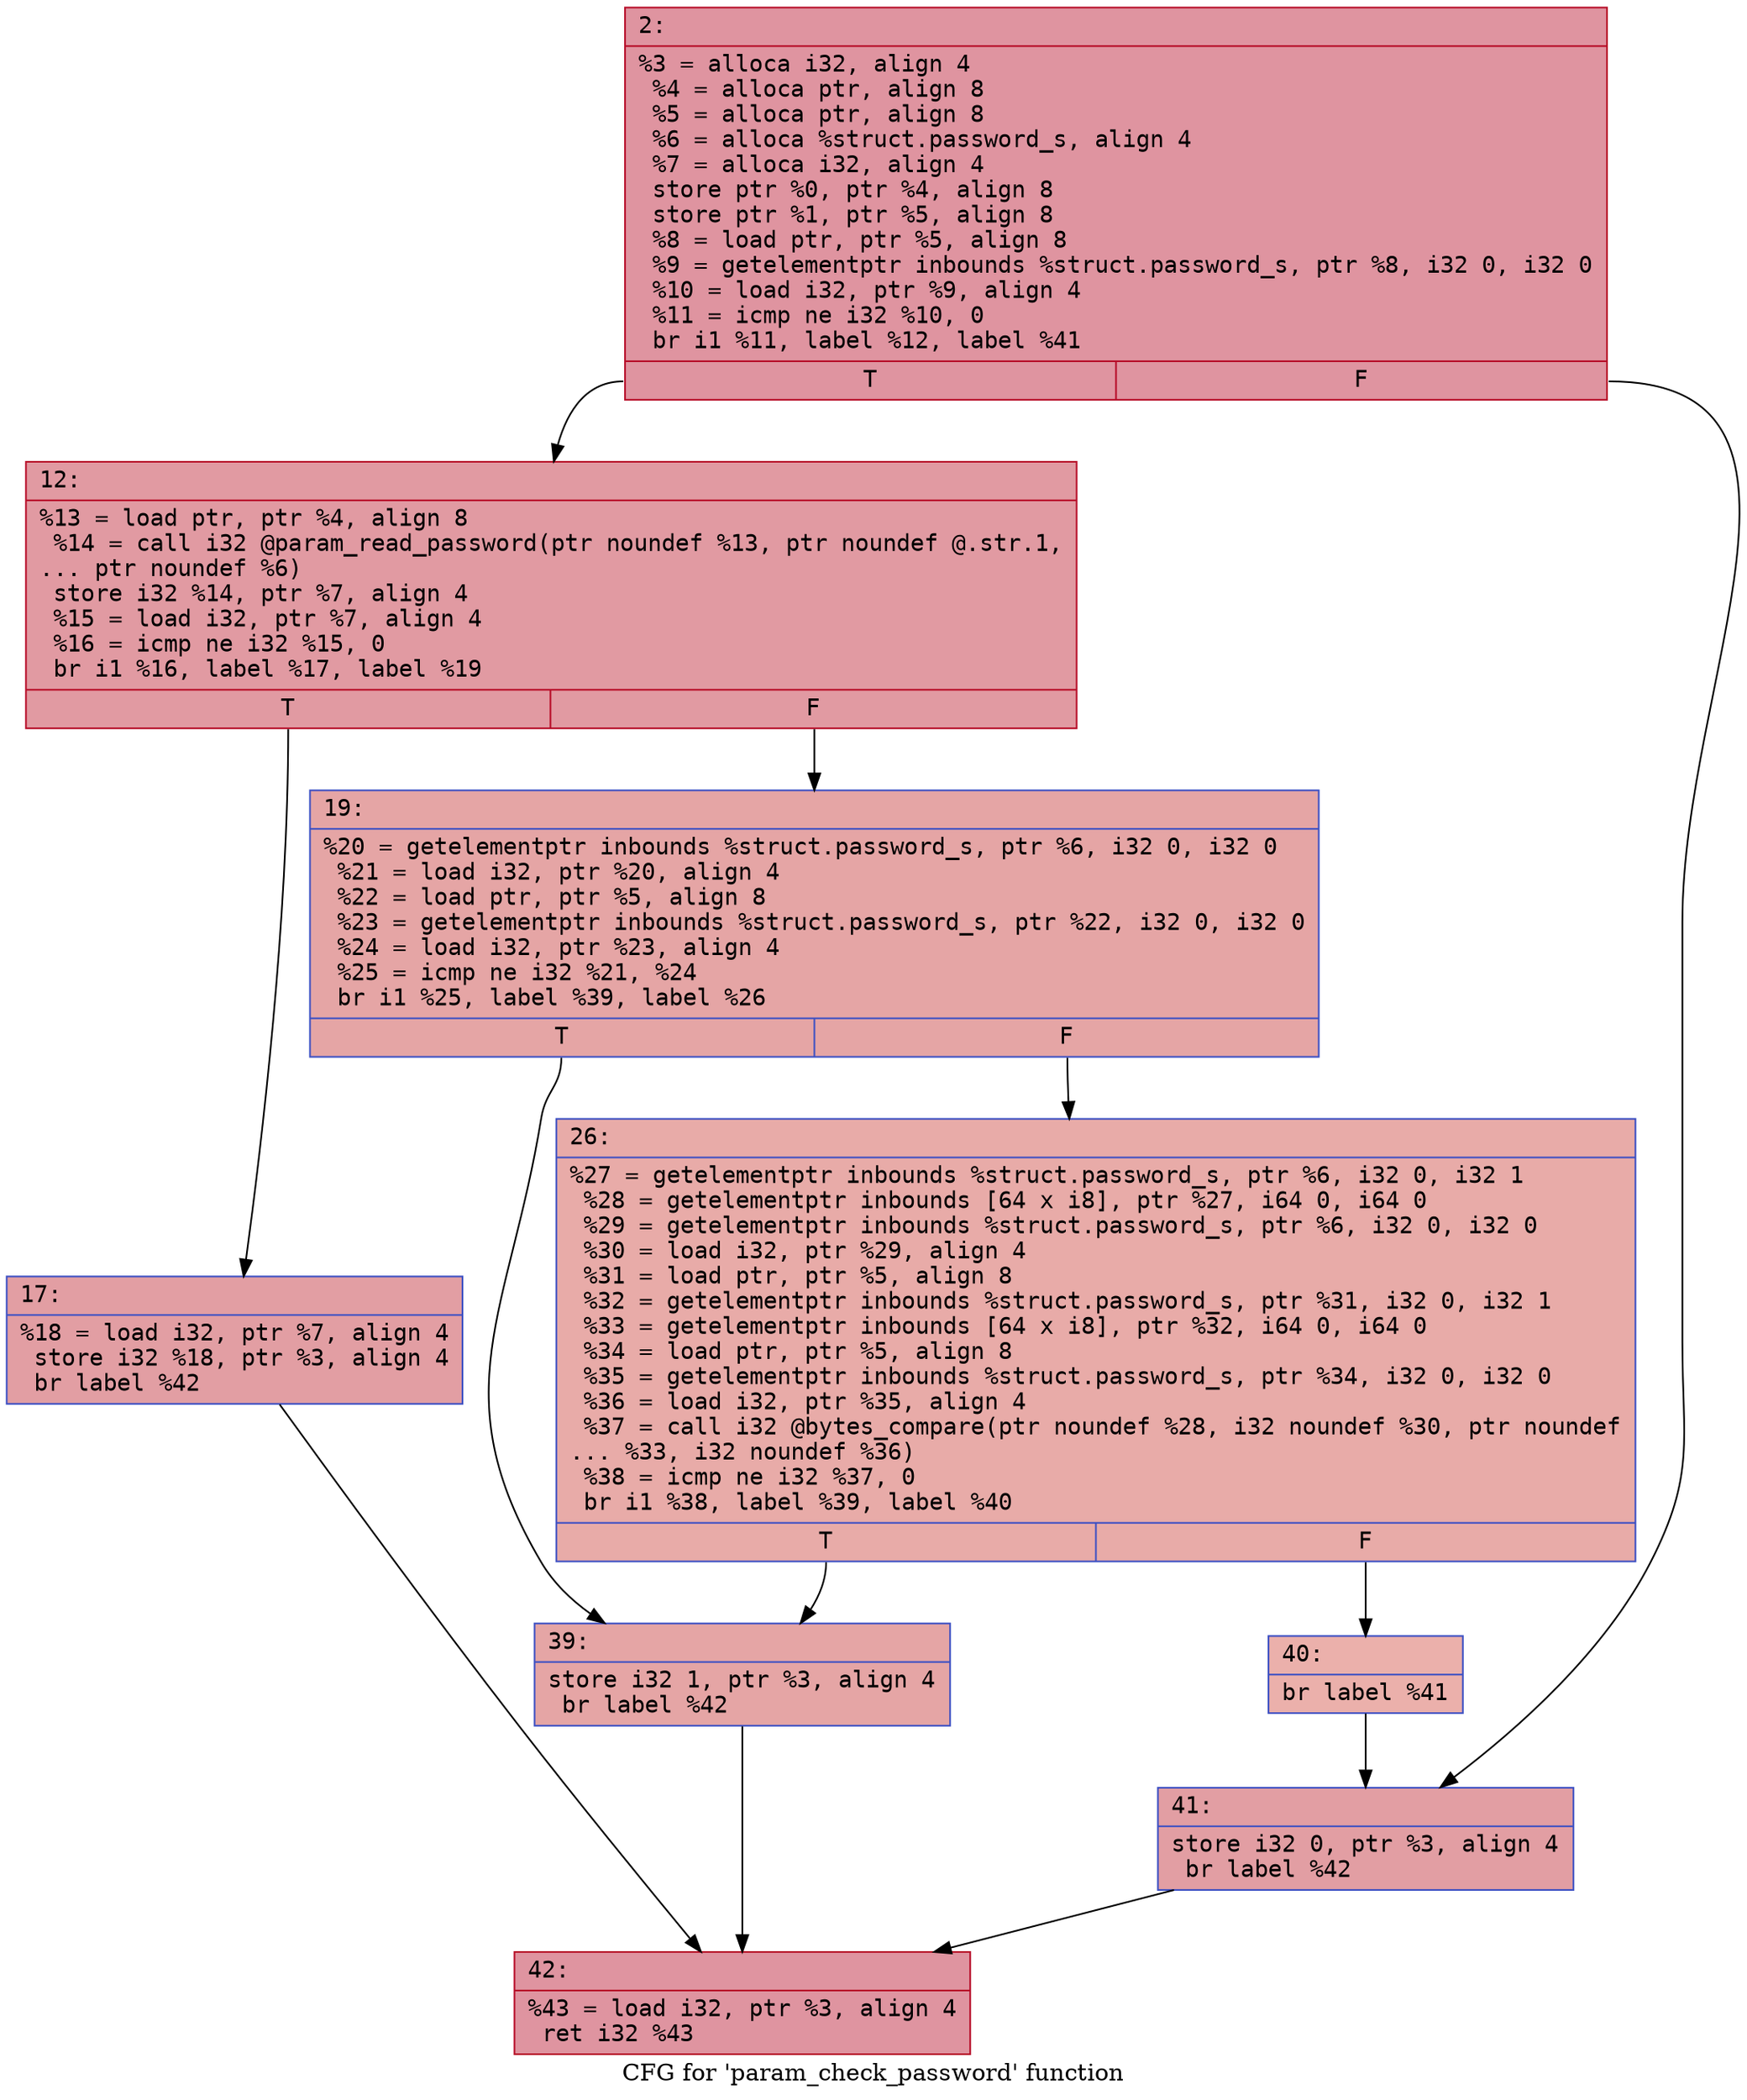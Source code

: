 digraph "CFG for 'param_check_password' function" {
	label="CFG for 'param_check_password' function";

	Node0x600001f563f0 [shape=record,color="#b70d28ff", style=filled, fillcolor="#b70d2870" fontname="Courier",label="{2:\l|  %3 = alloca i32, align 4\l  %4 = alloca ptr, align 8\l  %5 = alloca ptr, align 8\l  %6 = alloca %struct.password_s, align 4\l  %7 = alloca i32, align 4\l  store ptr %0, ptr %4, align 8\l  store ptr %1, ptr %5, align 8\l  %8 = load ptr, ptr %5, align 8\l  %9 = getelementptr inbounds %struct.password_s, ptr %8, i32 0, i32 0\l  %10 = load i32, ptr %9, align 4\l  %11 = icmp ne i32 %10, 0\l  br i1 %11, label %12, label %41\l|{<s0>T|<s1>F}}"];
	Node0x600001f563f0:s0 -> Node0x600001f56440[tooltip="2 -> 12\nProbability 62.50%" ];
	Node0x600001f563f0:s1 -> Node0x600001f56620[tooltip="2 -> 41\nProbability 37.50%" ];
	Node0x600001f56440 [shape=record,color="#b70d28ff", style=filled, fillcolor="#bb1b2c70" fontname="Courier",label="{12:\l|  %13 = load ptr, ptr %4, align 8\l  %14 = call i32 @param_read_password(ptr noundef %13, ptr noundef @.str.1,\l... ptr noundef %6)\l  store i32 %14, ptr %7, align 4\l  %15 = load i32, ptr %7, align 4\l  %16 = icmp ne i32 %15, 0\l  br i1 %16, label %17, label %19\l|{<s0>T|<s1>F}}"];
	Node0x600001f56440:s0 -> Node0x600001f56490[tooltip="12 -> 17\nProbability 62.50%" ];
	Node0x600001f56440:s1 -> Node0x600001f564e0[tooltip="12 -> 19\nProbability 37.50%" ];
	Node0x600001f56490 [shape=record,color="#3d50c3ff", style=filled, fillcolor="#be242e70" fontname="Courier",label="{17:\l|  %18 = load i32, ptr %7, align 4\l  store i32 %18, ptr %3, align 4\l  br label %42\l}"];
	Node0x600001f56490 -> Node0x600001f56670[tooltip="17 -> 42\nProbability 100.00%" ];
	Node0x600001f564e0 [shape=record,color="#3d50c3ff", style=filled, fillcolor="#c5333470" fontname="Courier",label="{19:\l|  %20 = getelementptr inbounds %struct.password_s, ptr %6, i32 0, i32 0\l  %21 = load i32, ptr %20, align 4\l  %22 = load ptr, ptr %5, align 8\l  %23 = getelementptr inbounds %struct.password_s, ptr %22, i32 0, i32 0\l  %24 = load i32, ptr %23, align 4\l  %25 = icmp ne i32 %21, %24\l  br i1 %25, label %39, label %26\l|{<s0>T|<s1>F}}"];
	Node0x600001f564e0:s0 -> Node0x600001f56580[tooltip="19 -> 39\nProbability 50.00%" ];
	Node0x600001f564e0:s1 -> Node0x600001f56530[tooltip="19 -> 26\nProbability 50.00%" ];
	Node0x600001f56530 [shape=record,color="#3d50c3ff", style=filled, fillcolor="#cc403a70" fontname="Courier",label="{26:\l|  %27 = getelementptr inbounds %struct.password_s, ptr %6, i32 0, i32 1\l  %28 = getelementptr inbounds [64 x i8], ptr %27, i64 0, i64 0\l  %29 = getelementptr inbounds %struct.password_s, ptr %6, i32 0, i32 0\l  %30 = load i32, ptr %29, align 4\l  %31 = load ptr, ptr %5, align 8\l  %32 = getelementptr inbounds %struct.password_s, ptr %31, i32 0, i32 1\l  %33 = getelementptr inbounds [64 x i8], ptr %32, i64 0, i64 0\l  %34 = load ptr, ptr %5, align 8\l  %35 = getelementptr inbounds %struct.password_s, ptr %34, i32 0, i32 0\l  %36 = load i32, ptr %35, align 4\l  %37 = call i32 @bytes_compare(ptr noundef %28, i32 noundef %30, ptr noundef\l... %33, i32 noundef %36)\l  %38 = icmp ne i32 %37, 0\l  br i1 %38, label %39, label %40\l|{<s0>T|<s1>F}}"];
	Node0x600001f56530:s0 -> Node0x600001f56580[tooltip="26 -> 39\nProbability 62.50%" ];
	Node0x600001f56530:s1 -> Node0x600001f565d0[tooltip="26 -> 40\nProbability 37.50%" ];
	Node0x600001f56580 [shape=record,color="#3d50c3ff", style=filled, fillcolor="#c5333470" fontname="Courier",label="{39:\l|  store i32 1, ptr %3, align 4\l  br label %42\l}"];
	Node0x600001f56580 -> Node0x600001f56670[tooltip="39 -> 42\nProbability 100.00%" ];
	Node0x600001f565d0 [shape=record,color="#3d50c3ff", style=filled, fillcolor="#d24b4070" fontname="Courier",label="{40:\l|  br label %41\l}"];
	Node0x600001f565d0 -> Node0x600001f56620[tooltip="40 -> 41\nProbability 100.00%" ];
	Node0x600001f56620 [shape=record,color="#3d50c3ff", style=filled, fillcolor="#be242e70" fontname="Courier",label="{41:\l|  store i32 0, ptr %3, align 4\l  br label %42\l}"];
	Node0x600001f56620 -> Node0x600001f56670[tooltip="41 -> 42\nProbability 100.00%" ];
	Node0x600001f56670 [shape=record,color="#b70d28ff", style=filled, fillcolor="#b70d2870" fontname="Courier",label="{42:\l|  %43 = load i32, ptr %3, align 4\l  ret i32 %43\l}"];
}
